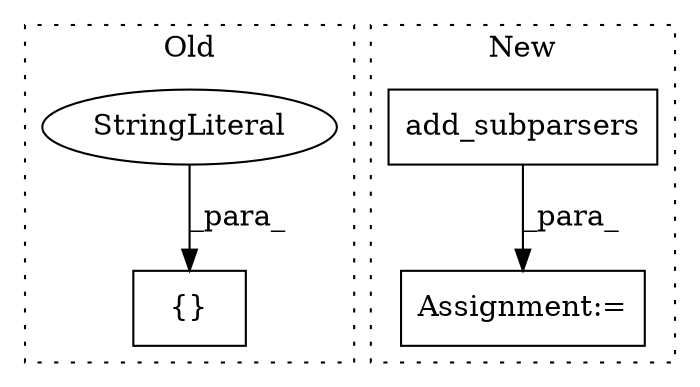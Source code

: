 digraph G {
subgraph cluster0 {
1 [label="{}" a="4" s="8584,8689" l="1,1" shape="box"];
4 [label="StringLiteral" a="45" s="8601" l="26" shape="ellipse"];
label = "Old";
style="dotted";
}
subgraph cluster1 {
2 [label="add_subparsers" a="32" s="7471" l="16" shape="box"];
3 [label="Assignment:=" a="7" s="7463" l="1" shape="box"];
label = "New";
style="dotted";
}
2 -> 3 [label="_para_"];
4 -> 1 [label="_para_"];
}